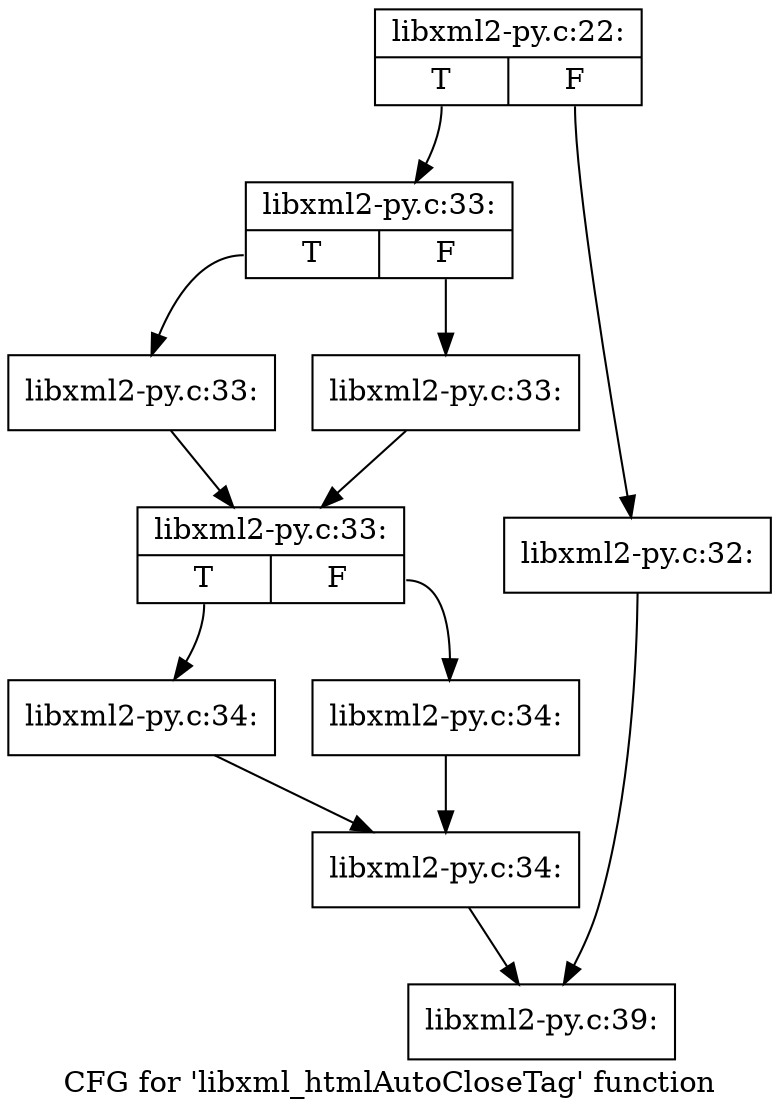 digraph "CFG for 'libxml_htmlAutoCloseTag' function" {
	label="CFG for 'libxml_htmlAutoCloseTag' function";

	Node0x3b6dcf0 [shape=record,label="{libxml2-py.c:22:|{<s0>T|<s1>F}}"];
	Node0x3b6dcf0:s0 -> Node0x3b53b90;
	Node0x3b6dcf0:s1 -> Node0x3b53b40;
	Node0x3b53b40 [shape=record,label="{libxml2-py.c:32:}"];
	Node0x3b53b40 -> Node0x3b6e600;
	Node0x3b53b90 [shape=record,label="{libxml2-py.c:33:|{<s0>T|<s1>F}}"];
	Node0x3b53b90:s0 -> Node0x3b7ff70;
	Node0x3b53b90:s1 -> Node0x3b7ffc0;
	Node0x3b7ff70 [shape=record,label="{libxml2-py.c:33:}"];
	Node0x3b7ff70 -> Node0x3b80010;
	Node0x3b7ffc0 [shape=record,label="{libxml2-py.c:33:}"];
	Node0x3b7ffc0 -> Node0x3b80010;
	Node0x3b80010 [shape=record,label="{libxml2-py.c:33:|{<s0>T|<s1>F}}"];
	Node0x3b80010:s0 -> Node0x3b6c250;
	Node0x3b80010:s1 -> Node0x3b6c2a0;
	Node0x3b6c250 [shape=record,label="{libxml2-py.c:34:}"];
	Node0x3b6c250 -> Node0x3b81250;
	Node0x3b6c2a0 [shape=record,label="{libxml2-py.c:34:}"];
	Node0x3b6c2a0 -> Node0x3b81250;
	Node0x3b81250 [shape=record,label="{libxml2-py.c:34:}"];
	Node0x3b81250 -> Node0x3b6e600;
	Node0x3b6e600 [shape=record,label="{libxml2-py.c:39:}"];
}
